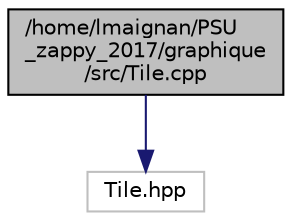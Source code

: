 digraph "/home/lmaignan/PSU_zappy_2017/graphique/src/Tile.cpp"
{
  edge [fontname="Helvetica",fontsize="10",labelfontname="Helvetica",labelfontsize="10"];
  node [fontname="Helvetica",fontsize="10",shape=record];
  Node0 [label="/home/lmaignan/PSU\l_zappy_2017/graphique\l/src/Tile.cpp",height=0.2,width=0.4,color="black", fillcolor="grey75", style="filled", fontcolor="black"];
  Node0 -> Node1 [color="midnightblue",fontsize="10",style="solid",fontname="Helvetica"];
  Node1 [label="Tile.hpp",height=0.2,width=0.4,color="grey75", fillcolor="white", style="filled"];
}
